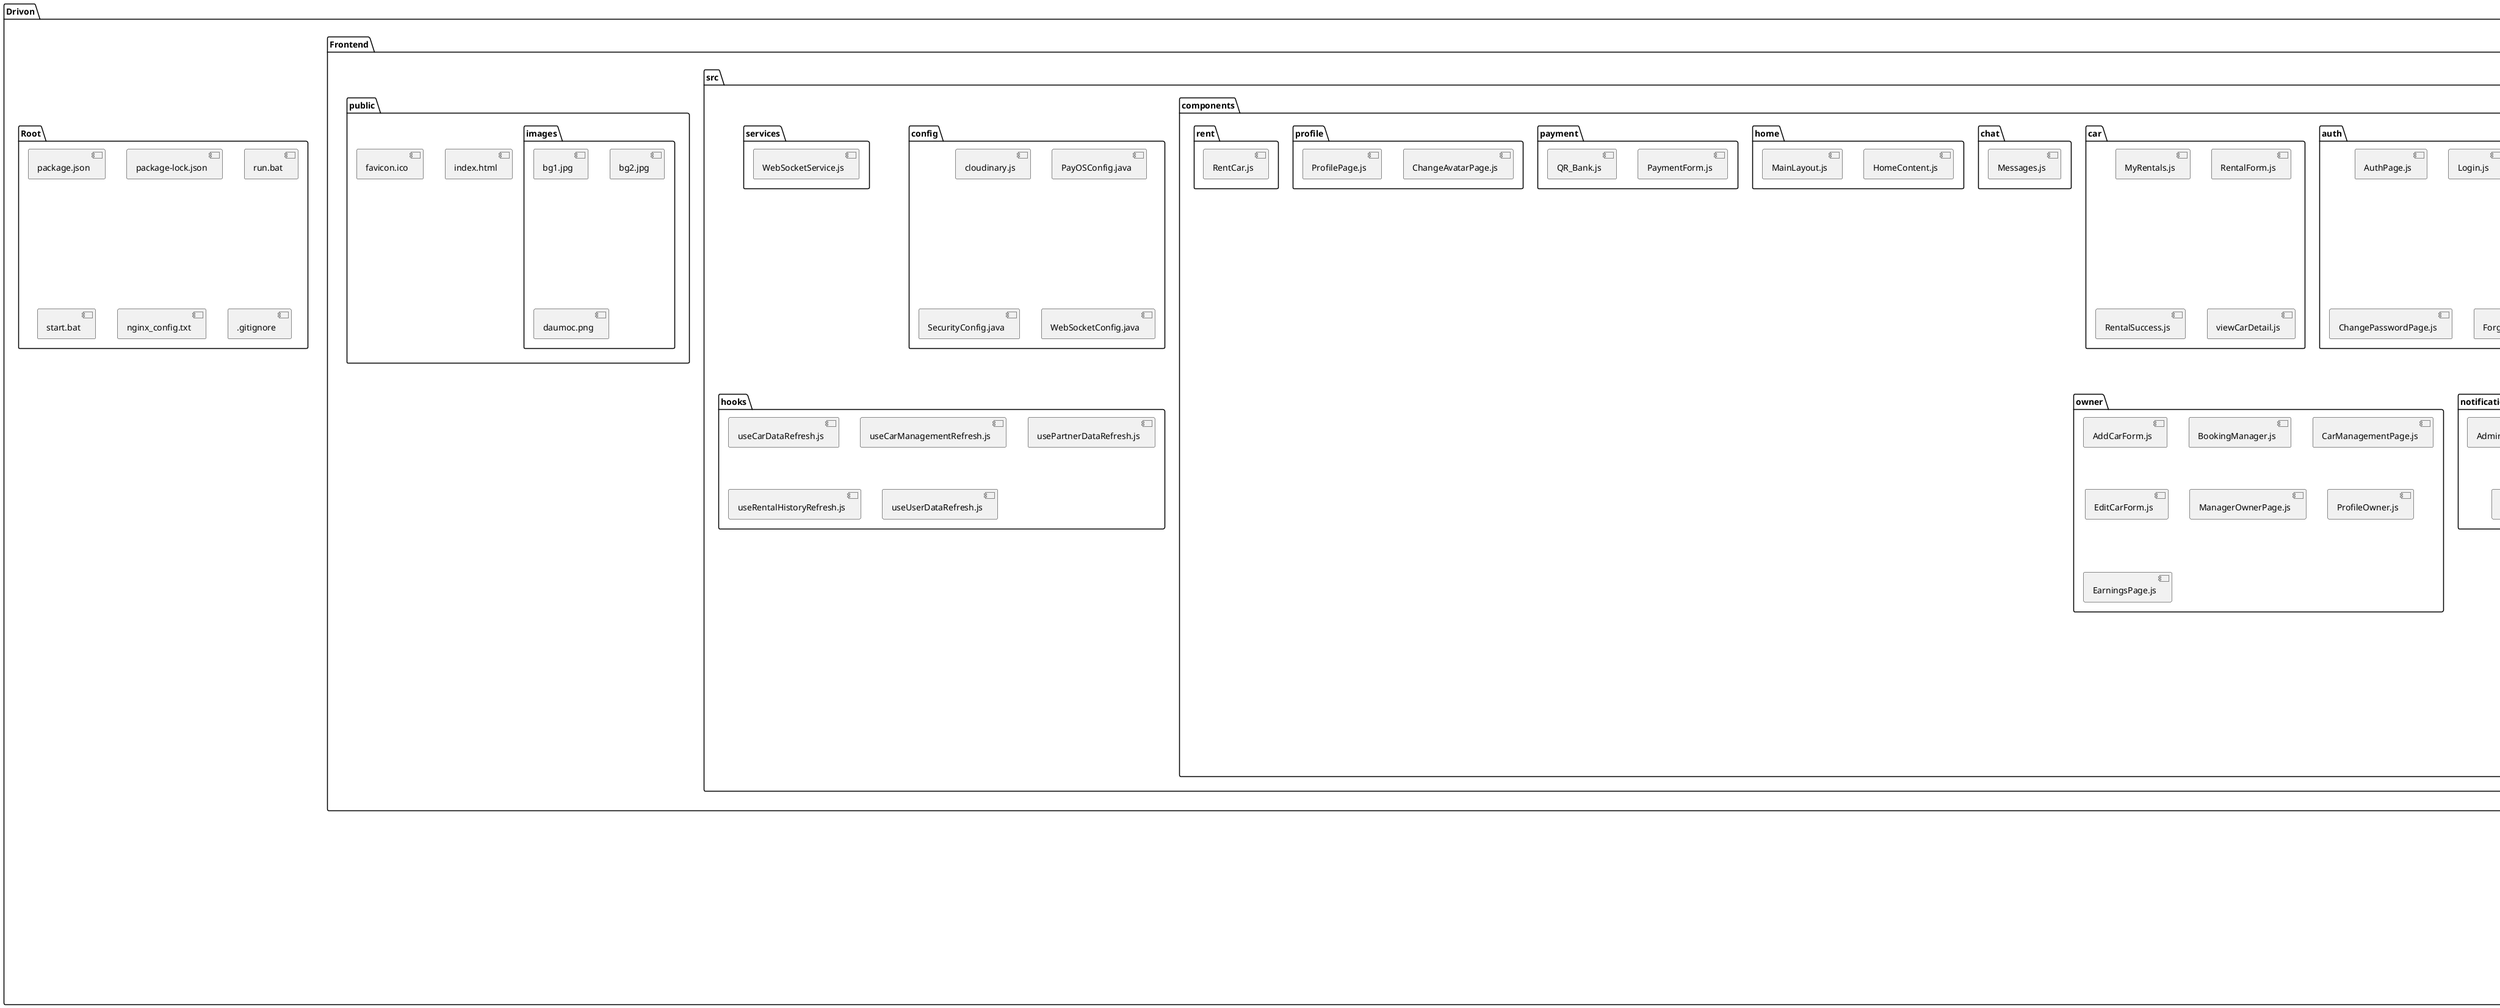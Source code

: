 @startuml Drivon Package Diagram

!define RECTANGLE class

package "Drivon" {
  package "Frontend" {
    package "src" {
      package "api" {
        [config.js]
        [configApi.js]
        [notification.js]
      }
      
      package "components" {
        package "admin" {
          [AdminPage.js]
          [PartnerPage.js]
          [PromotionPage.js]
          [UserManagementPage.js]
          [DashboardOverview.js]
        }
        
        package "auth" {
          [AuthPage.js]
          [Login.js]
          [Signup.js]
          [ChangePasswordPage.js]
          [ForgotPasswordPage.js]
          [ResetPasswordPage.js]
        }
        
        package "car" {
          [MyRentals.js]
          [RentalForm.js]
          [RentalSuccess.js]
          [viewCarDetail.js]
        }
        
        package "chat" {
          [Messages.js]
        }
        
        package "contract" {
          [CarLeaseContractForm.js]
          [ContractForm.js]
          [ContractViewer.js]
          [RentYourCarForm.js]
        }
        
        package "home" {
          [HomeContent.js]
          [MainLayout.js]
        }
        
        package "notification" {
          [AdminNotificationManager.js]
          [NotificationBell.js]
          [NotificationList.js]
          [TestNotification.js]
        }
        
        package "owner" {
          [AddCarForm.js]
          [BookingManager.js]
          [CarManagementPage.js]
          [EditCarForm.js]
          [ManagerOwnerPage.js]
          [ProfileOwner.js]
          [EarningsPage.js]
        }
        
        package "payment" {
          [PaymentForm.js]
          [QR_Bank.js]
        }
        
        package "profile" {
          [ChangeAvatarPage.js]
          [ProfilePage.js]
        }
        
        package "rent" {
          [RentCar.js]
        }
        
        package "others" {
          [404.js]
          [ContactPage.js]
          [DebugAuth.js]
          [loader.js]
          [notFoundCar.js]
          [SimpleButton.js]
          [TestConnection.js]
        }
      }
      
      package "config" {
        [cloudinary.js]
      }
      
      package "contexts" {
        [CarDataContext.js]
        [CarManagementContext.js]
        [PartnerDataContext.js]
        [RentalHistoryContext.js]
        [UserDataContext.js]
      }
      
      package "hooks" {
        [useCarDataRefresh.js]
        [useCarManagementRefresh.js]
        [usePartnerDataRefresh.js]
        [useRentalHistoryRefresh.js]
        [useUserDataRefresh.js]
      }
      
      package "services" {
        [WebSocketService.js]
      }
    }
    
    package "public" {
      [index.html]
      [favicon.ico]
      package "images" {
        [bg1.jpg]
        [bg2.jpg]
        [daumoc.png]
      }
    }
  }
  
  package "Backend" {
    package "src/main/java/Drivon/backend" {
      package "config" {
        [PayOSConfig.java]
        [SecurityConfig.java]
        [WebSocketConfig.java]
      }
      
      package "controller" {
        [AdminController.java]
        [AuthController.java]
        [BookingController.java]
        [CarController.java]
        [CarImageController.java]
        [ChatWebSocketController.java]
        [ContractController.java]
        [EarningsController.java]
        [MessController.java]
        [NotificationController.java]
        [NotificationWebSocketController.java]
        [OwnerBankController.java]
        [PaymentController.java]
        [ProfileController.java]
        [PromotionController.java]
        [ReviewController.java]
        [TestController.java]
        [UserImageController.java]
        [WebSocketController.java]
      }
      
      package "dto" {
        [AuthResponse.java]
        [BookingRequest.java]
        [CarData.java]
        [CashPaymentRequest.java]
        [ChangePasswordRequest.java]
        [ContractRequest.java]
        [EarningsReportDto.java]
        [ForgotPasswordRequest.java]
        [GoogleAuthRequest.java]
        [LoginRequest.java]
        [LoginResponse.java]
        [ResetPasswordRequest.java]
        [ReviewDto.java]
        [ReviewResponseDto.java]
        [SignupRequest.java]
        [TransactionDto.java]
        [UserImageUploadRequest.java]
      }
      
      package "entity" {
        [Conversation.java]
        [Message.java]
        [Notification.java]
        [UserConversation.java]
        [UserConversationId.java]
      }
      
      package "exception" {
        [ErrorObject.java]
        [GlobalExceptionHandler.java]
      }
      
      package "model" {
        [Booking.java]
        [Car.java]
        [CarImage.java]
        [Contract.java]
        [EmailVerificationToken.java]
        [OwnerBank.java]
        [PasswordResetToken.java]
        [Payment.java]
        [PaymentMethod.java]
        [PaymentRequest.java]
        [PaymentStatus.java]
        [Promotion.java]
        [Review.java]
        [User.java]
        [UserImage.java]
        [UserRole.java]
        [UserStatus.java]
      }
      
      package "repository" {
        [BookingRepository.java]
        [CarImageRepository.java]
        [CarRepository.java]
        [ContractRepository.java]
        [ConversationRepository.java]
        [EmailVerificationTokenRepository.java]
        [MessageRepository.java]
        [NotificationRepository.java]
        
        [PasswordResetTokenRepository.java]
        [PaymentRepository.java]
        [PromotionRepository.java]
        [ReviewRepository.java]
        [UserConversationRepository.java]
        [UserImageRepository.java]
        [UserRepository.java]
      }
      
      package "service" {
        [BookingService.java]
        [CarService.java]
        [ContractService.java]
        [EarningsService.java]
        [EmailService.java]
        [JwtTokenProvider.java]
        [MessageService.java]
        [NotificationService.java]
        [PaymentService.java]
        [ReviewService.java]
        [UserImageService.java]
        [UserService.java]
        [WebSocketService.java]
      }
      
      [BackendApplication.java]
    }
    
    package "src/main/resources" {
      [db.sql]
    }
    
    package "src/test/java/Drivon/backend" {
      [BackendApplicationTests.java]
    }
    
    package "contracts" {
      [32.txt]
    }
    
    [pom.xml]
    [README.md]
    [mvnw]
    [mvnw.cmd]
  }
  
  package "Root" {
    [package.json]
    [package-lock.json]
    [README.md]
    [run.bat]
    [start.bat]
    [nginx_config.txt]
    [.gitignore]
  }
}

' Relationships
Frontend --> Backend : HTTP/WebSocket
Backend --> "Database" : JDBC
Frontend --> "Static Assets" : Serves
Backend --> "External APIs" : PayOS, Email

@enduml 